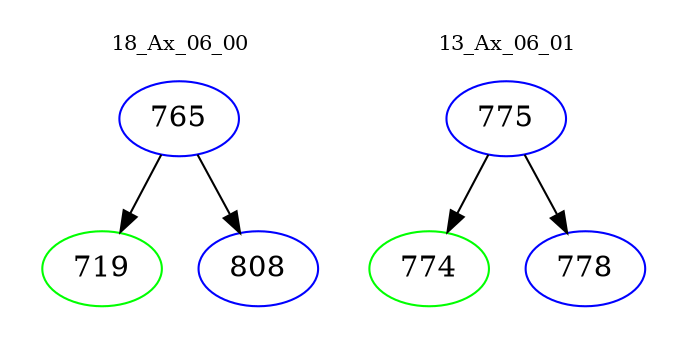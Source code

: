 digraph{
subgraph cluster_0 {
color = white
label = "18_Ax_06_00";
fontsize=10;
T0_765 [label="765", color="blue"]
T0_765 -> T0_719 [color="black"]
T0_719 [label="719", color="green"]
T0_765 -> T0_808 [color="black"]
T0_808 [label="808", color="blue"]
}
subgraph cluster_1 {
color = white
label = "13_Ax_06_01";
fontsize=10;
T1_775 [label="775", color="blue"]
T1_775 -> T1_774 [color="black"]
T1_774 [label="774", color="green"]
T1_775 -> T1_778 [color="black"]
T1_778 [label="778", color="blue"]
}
}
